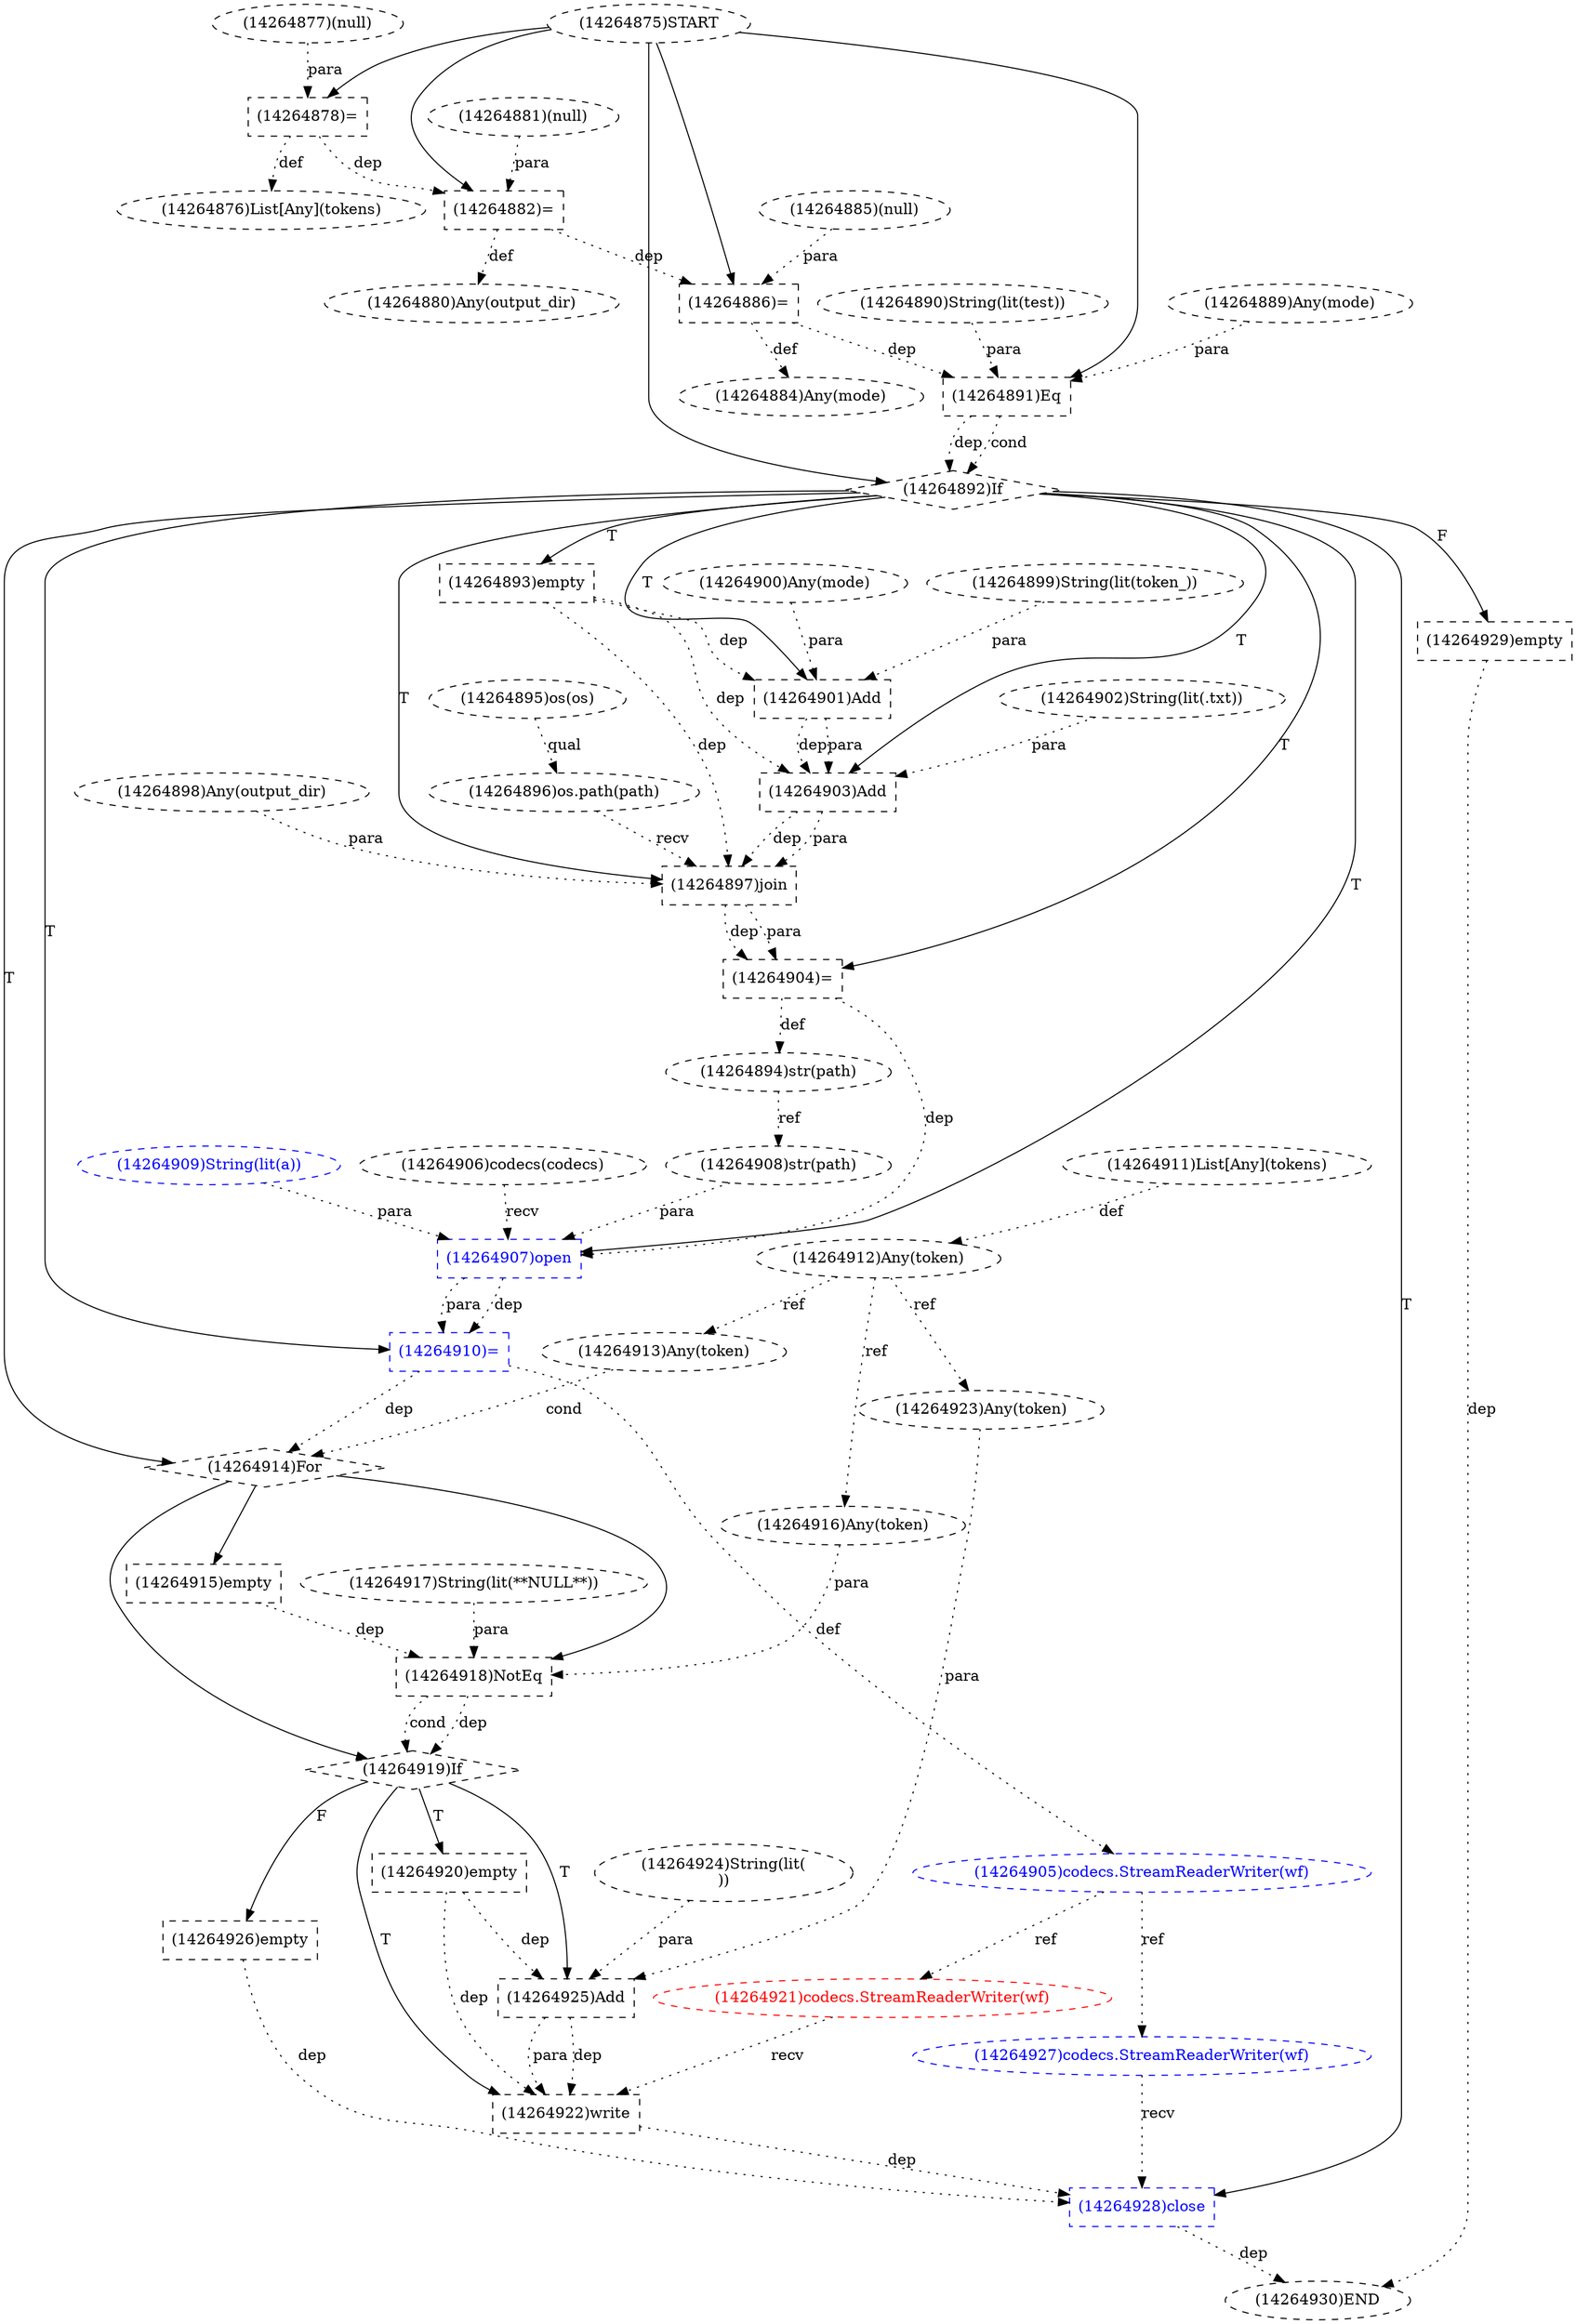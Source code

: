 digraph G {
1 [label="(14264876)List[Any](tokens)" shape=ellipse style=dashed]
2 [label="(14264891)Eq" shape=box style=dashed]
3 [label="(14264914)For" shape=diamond style=dashed]
4 [label="(14264912)Any(token)" shape=ellipse style=dashed]
5 [label="(14264916)Any(token)" shape=ellipse style=dashed]
6 [label="(14264903)Add" shape=box style=dashed]
7 [label="(14264886)=" shape=box style=dashed]
8 [label="(14264923)Any(token)" shape=ellipse style=dashed]
9 [label="(14264922)write" shape=box style=dashed]
10 [label="(14264893)empty" shape=box style=dashed]
11 [label="(14264896)os.path(path)" shape=ellipse style=dashed]
12 [label="(14264899)String(lit(token_))" shape=ellipse style=dashed]
13 [label="(14264889)Any(mode)" shape=ellipse style=dashed]
14 [label="(14264915)empty" shape=box style=dashed]
15 [label="(14264902)String(lit(.txt))" shape=ellipse style=dashed]
16 [label="(14264929)empty" shape=box style=dashed]
17 [label="(14264917)String(lit(**NULL**))" shape=ellipse style=dashed]
18 [label="(14264890)String(lit(test))" shape=ellipse style=dashed]
19 [label="(14264927)codecs.StreamReaderWriter(wf)" shape=ellipse style=dashed color=blue fontcolor=blue]
20 [label="(14264930)END" style=dashed]
21 [label="(14264881)(null)" shape=ellipse style=dashed]
22 [label="(14264910)=" shape=box style=dashed color=blue fontcolor=blue]
23 [label="(14264921)codecs.StreamReaderWriter(wf)" shape=ellipse style=dashed color=red fontcolor=red]
24 [label="(14264906)codecs(codecs)" shape=ellipse style=dashed]
25 [label="(14264898)Any(output_dir)" shape=ellipse style=dashed]
26 [label="(14264901)Add" shape=box style=dashed]
27 [label="(14264925)Add" shape=box style=dashed]
28 [label="(14264907)open" shape=box style=dashed color=blue fontcolor=blue]
29 [label="(14264908)str(path)" shape=ellipse style=dashed]
30 [label="(14264919)If" shape=diamond style=dashed]
31 [label="(14264918)NotEq" shape=box style=dashed]
32 [label="(14264900)Any(mode)" shape=ellipse style=dashed]
33 [label="(14264911)List[Any](tokens)" shape=ellipse style=dashed]
34 [label="(14264928)close" shape=box style=dashed color=blue fontcolor=blue]
35 [label="(14264877)(null)" shape=ellipse style=dashed]
36 [label="(14264884)Any(mode)" shape=ellipse style=dashed]
37 [label="(14264897)join" shape=box style=dashed]
38 [label="(14264880)Any(output_dir)" shape=ellipse style=dashed]
39 [label="(14264892)If" shape=diamond style=dashed]
40 [label="(14264909)String(lit(a))" shape=ellipse style=dashed color=blue fontcolor=blue]
41 [label="(14264878)=" shape=box style=dashed]
42 [label="(14264894)str(path)" shape=ellipse style=dashed]
43 [label="(14264895)os(os)" shape=ellipse style=dashed]
44 [label="(14264905)codecs.StreamReaderWriter(wf)" shape=ellipse style=dashed color=blue fontcolor=blue]
45 [label="(14264913)Any(token)" shape=ellipse style=dashed]
46 [label="(14264882)=" shape=box style=dashed]
47 [label="(14264920)empty" shape=box style=dashed]
48 [label="(14264885)(null)" shape=ellipse style=dashed]
49 [label="(14264924)String(lit(
))" shape=ellipse style=dashed]
50 [label="(14264926)empty" shape=box style=dashed]
51 [label="(14264875)START" style=dashed]
52 [label="(14264904)=" shape=box style=dashed]
41 -> 1 [label="def" style=dotted];
51 -> 2 [label="" style=solid];
13 -> 2 [label="para" style=dotted];
18 -> 2 [label="para" style=dotted];
7 -> 2 [label="dep" style=dotted];
39 -> 3 [label="T"];
45 -> 3 [label="cond" style=dotted];
22 -> 3 [label="dep" style=dotted];
33 -> 4 [label="def" style=dotted];
4 -> 5 [label="ref" style=dotted];
39 -> 6 [label="T"];
26 -> 6 [label="dep" style=dotted];
26 -> 6 [label="para" style=dotted];
15 -> 6 [label="para" style=dotted];
10 -> 6 [label="dep" style=dotted];
51 -> 7 [label="" style=solid];
48 -> 7 [label="para" style=dotted];
46 -> 7 [label="dep" style=dotted];
4 -> 8 [label="ref" style=dotted];
30 -> 9 [label="T"];
23 -> 9 [label="recv" style=dotted];
27 -> 9 [label="dep" style=dotted];
27 -> 9 [label="para" style=dotted];
47 -> 9 [label="dep" style=dotted];
39 -> 10 [label="T"];
43 -> 11 [label="qual" style=dotted];
3 -> 14 [label="" style=solid];
39 -> 16 [label="F"];
44 -> 19 [label="ref" style=dotted];
34 -> 20 [label="dep" style=dotted];
16 -> 20 [label="dep" style=dotted];
39 -> 22 [label="T"];
28 -> 22 [label="dep" style=dotted];
28 -> 22 [label="para" style=dotted];
44 -> 23 [label="ref" style=dotted];
39 -> 26 [label="T"];
12 -> 26 [label="para" style=dotted];
32 -> 26 [label="para" style=dotted];
10 -> 26 [label="dep" style=dotted];
30 -> 27 [label="T"];
8 -> 27 [label="para" style=dotted];
49 -> 27 [label="para" style=dotted];
47 -> 27 [label="dep" style=dotted];
39 -> 28 [label="T"];
24 -> 28 [label="recv" style=dotted];
29 -> 28 [label="para" style=dotted];
40 -> 28 [label="para" style=dotted];
52 -> 28 [label="dep" style=dotted];
42 -> 29 [label="ref" style=dotted];
3 -> 30 [label="" style=solid];
31 -> 30 [label="dep" style=dotted];
31 -> 30 [label="cond" style=dotted];
3 -> 31 [label="" style=solid];
5 -> 31 [label="para" style=dotted];
17 -> 31 [label="para" style=dotted];
14 -> 31 [label="dep" style=dotted];
39 -> 34 [label="T"];
19 -> 34 [label="recv" style=dotted];
50 -> 34 [label="dep" style=dotted];
9 -> 34 [label="dep" style=dotted];
7 -> 36 [label="def" style=dotted];
39 -> 37 [label="T"];
11 -> 37 [label="recv" style=dotted];
25 -> 37 [label="para" style=dotted];
6 -> 37 [label="dep" style=dotted];
6 -> 37 [label="para" style=dotted];
10 -> 37 [label="dep" style=dotted];
46 -> 38 [label="def" style=dotted];
51 -> 39 [label="" style=solid];
2 -> 39 [label="dep" style=dotted];
2 -> 39 [label="cond" style=dotted];
51 -> 41 [label="" style=solid];
35 -> 41 [label="para" style=dotted];
52 -> 42 [label="def" style=dotted];
22 -> 44 [label="def" style=dotted];
4 -> 45 [label="ref" style=dotted];
51 -> 46 [label="" style=solid];
21 -> 46 [label="para" style=dotted];
41 -> 46 [label="dep" style=dotted];
30 -> 47 [label="T"];
30 -> 50 [label="F"];
39 -> 52 [label="T"];
37 -> 52 [label="dep" style=dotted];
37 -> 52 [label="para" style=dotted];
}